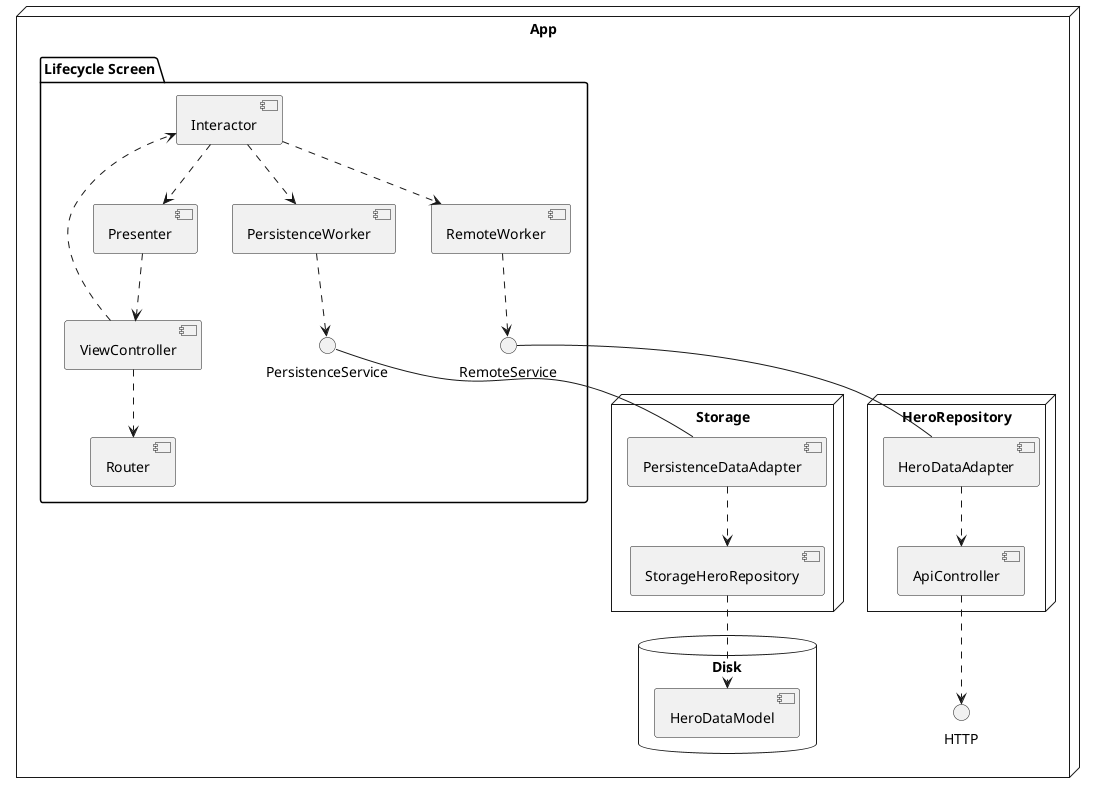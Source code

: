 @startuml "MarvelHeros Architecture"

node "App" as App {
    folder "Lifecycle Screen" {
        interface PersistenceService
        interface RemoteService
        [ViewController]
        [Interactor]
        [Presenter]
        [RemoteWorker]
        [PersistenceWorker]
        [Router]
    }

    [ViewController]..>[Interactor]
    [ViewController]..>[Router]
    [Interactor]..>[Presenter]
    [Presenter]..>[ViewController]
    [Interactor]..>[RemoteWorker]
    [Interactor]..>[PersistenceWorker]
    [RemoteWorker]..>[RemoteService]
    [PersistenceWorker]..>[PersistenceService]


    node "Storage" as Storage {
        [PersistenceDataAdapter]
        [StorageHeroRepository]

        [PersistenceDataAdapter]..>[StorageHeroRepository]
    }

    node "HeroRepository" as HeroRepository {
        [HeroDataAdapter]
        [ApiController]

        [HeroDataAdapter]..>[ApiController]
    }

    database "Disk" {
        [HeroDataModel]
    }

    PersistenceService -- [PersistenceDataAdapter]
    RemoteService -- [HeroDataAdapter]
    [StorageHeroRepository] ..> [HeroDataModel]
    [ApiController] ..> HTTP
}

@enduml
